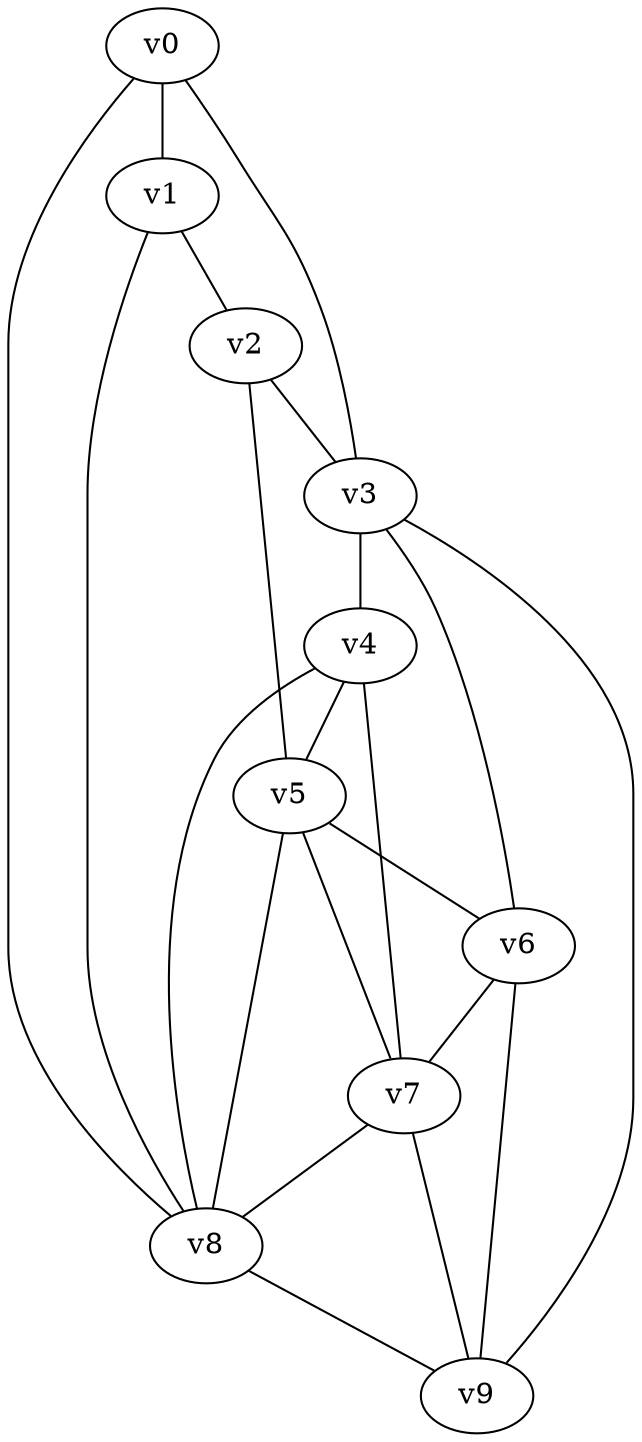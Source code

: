//THIS IS COMMENT : example undirected graph
graph gn10 {
v0 -- v1;
v1 -- v2;
v2 -- v3;
v3 -- v4;
v4 -- v5;
v5 -- v6;
v6 -- v7;
v7 -- v8;
v8 -- v9;
v3 -- v0;
v6 -- v3;
v2 -- v5;
v0 -- v8;
v6 -- v9;
v5 -- v7;
v4 -- v8;
v9 -- v3;
v7 -- v9;
v8 -- v5;
v1 -- v8;
v7 -- v4;
}
